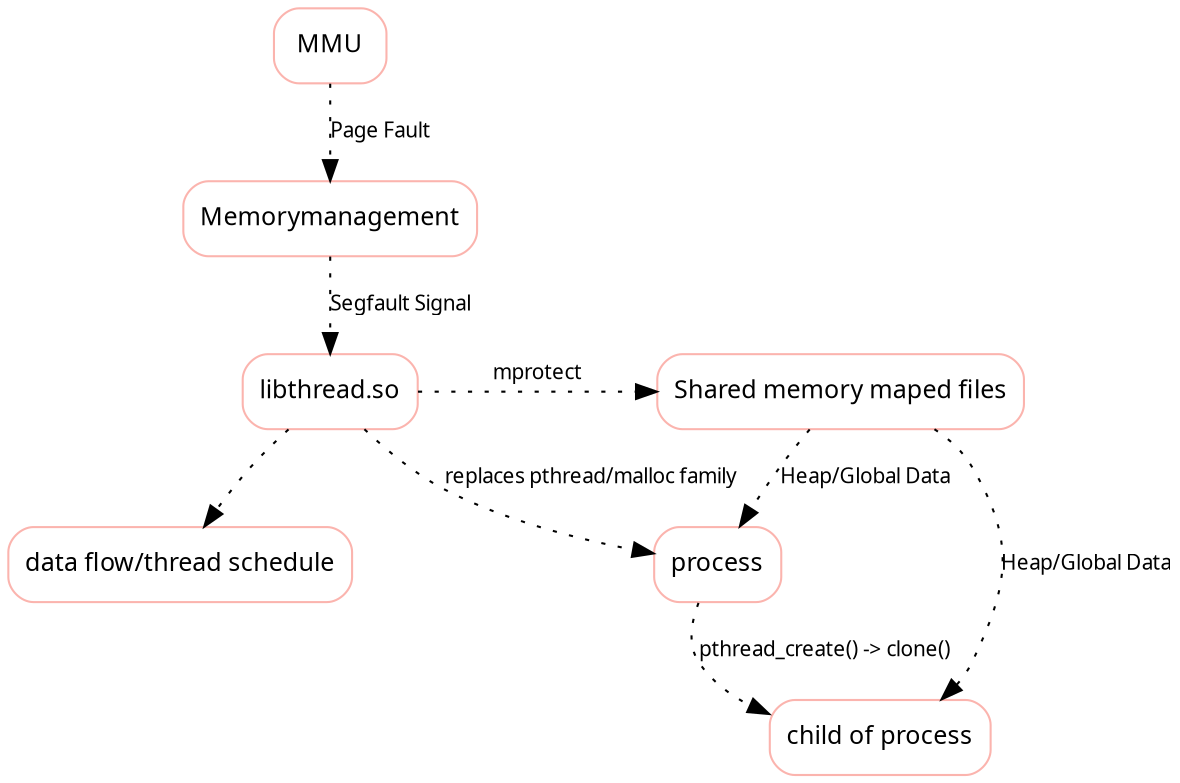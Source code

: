 digraph architecture {
  fontname=Verdana;
  fontsize=12;
  graph [nodesep=0.8,dpi=300];
  compound=true;

  node [shape=box,fontname=Verdana,style=rounded,fontsize=12,color=1,colorscheme=pastel18];
  edge [fontname=Verdana,fontsize=10,color=darkgreen,colorscheme=pastel18,style=dotted];

  subgraph cluster_framework {
    label="Inspector";
    style="filled";
    colorscheme="pastel18";
    color=2;
  };

  subgraph cluster_memory {
      label="Copy-On-Write overlay"
      shared_mmap_file [label="Shared memory maped files"];
  }

  tthread [shape=box, label="libthread.so"];
  child [shape=box,label="child of process"];
  process -> child [label="pthread_create() -> clone()"];

  tthread -> "data flow/thread schedule";
  tthread -> shared_mmap_file [label="mprotect", headport=cluster_memory];
  tthread -> process [label="replaces pthread/malloc family"];

  shared_mmap_file -> child [label="Heap/Global Data", headport=cluster_memory];
  shared_mmap_file -> process [label="Heap/Global Data", headport=cluster_memory];

  "MMU" -> Memorymanagement [label="Page Fault"];
  Memorymanagement -> tthread [label="Segfault Signal"];

  {rank=same tthread shared_mmap_file};
}
